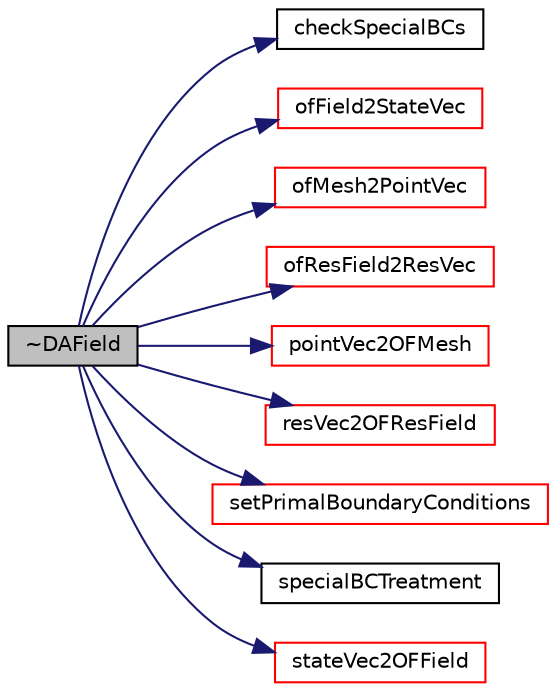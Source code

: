 digraph "~DAField"
{
  bgcolor="transparent";
  edge [fontname="Helvetica",fontsize="10",labelfontname="Helvetica",labelfontsize="10"];
  node [fontname="Helvetica",fontsize="10",shape=record];
  rankdir="LR";
  Node14 [label="~DAField",height=0.2,width=0.4,color="black", fillcolor="grey75", style="filled", fontcolor="black"];
  Node14 -> Node15 [color="midnightblue",fontsize="10",style="solid",fontname="Helvetica"];
  Node15 [label="checkSpecialBCs",height=0.2,width=0.4,color="black",URL="$classFoam_1_1DAField.html#ab84b12272957c0b7caa1ecde6c904618",tooltip="check if we need to do special treatment for boundary conditions "];
  Node14 -> Node16 [color="midnightblue",fontsize="10",style="solid",fontname="Helvetica"];
  Node16 [label="ofField2StateVec",height=0.2,width=0.4,color="red",URL="$classFoam_1_1DAField.html#a97b2a938b423ad81fcd6982dd375fd01",tooltip="set the state vector based on the latest fields in OpenFOAM "];
  Node14 -> Node19 [color="midnightblue",fontsize="10",style="solid",fontname="Helvetica"];
  Node19 [label="ofMesh2PointVec",height=0.2,width=0.4,color="red",URL="$classFoam_1_1DAField.html#af220727751be888d7b23368cafb2a56a",tooltip="assign the point vector based on the points in fvMesh of OpenFOAM "];
  Node14 -> Node21 [color="midnightblue",fontsize="10",style="solid",fontname="Helvetica"];
  Node21 [label="ofResField2ResVec",height=0.2,width=0.4,color="red",URL="$classFoam_1_1DAField.html#a2dd70a3b26e373d7be42312f97738217",tooltip="assign the residual vector based on the residual field in OpenFOAM "];
  Node14 -> Node22 [color="midnightblue",fontsize="10",style="solid",fontname="Helvetica"];
  Node22 [label="pointVec2OFMesh",height=0.2,width=0.4,color="red",URL="$classFoam_1_1DAField.html#ad11a8b27d61a02a20034c2dedfaa3843",tooltip="assign the points in fvMesh of OpenFOAM based on the point vector "];
  Node14 -> Node23 [color="midnightblue",fontsize="10",style="solid",fontname="Helvetica"];
  Node23 [label="resVec2OFResField",height=0.2,width=0.4,color="red",URL="$classFoam_1_1DAField.html#af7aaed216b5c25dcad88ba7ed75d82ce",tooltip="assign the residual field in OpenFOAM based on the residual vector "];
  Node14 -> Node24 [color="midnightblue",fontsize="10",style="solid",fontname="Helvetica"];
  Node24 [label="setPrimalBoundaryConditions",height=0.2,width=0.4,color="red",URL="$classFoam_1_1DAField.html#ae542daf160fbb16e53e2406cdf21ab27",tooltip="set the boundary conditions based on parameters defined in DAOption "];
  Node14 -> Node32 [color="midnightblue",fontsize="10",style="solid",fontname="Helvetica"];
  Node32 [label="specialBCTreatment",height=0.2,width=0.4,color="black",URL="$classFoam_1_1DAField.html#a2e700d9bf7e49927027f36a29ee856de",tooltip="apply special treatment for boundary conditions "];
  Node14 -> Node33 [color="midnightblue",fontsize="10",style="solid",fontname="Helvetica"];
  Node33 [label="stateVec2OFField",height=0.2,width=0.4,color="red",URL="$classFoam_1_1DAField.html#a7381e81276f834f59b9502061c4bab28",tooltip="assign the fields in OpenFOAM based on the state vector "];
}
